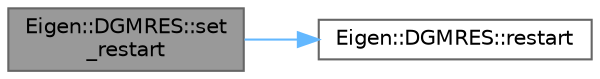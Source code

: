 digraph "Eigen::DGMRES::set_restart"
{
 // LATEX_PDF_SIZE
  bgcolor="transparent";
  edge [fontname=Helvetica,fontsize=10,labelfontname=Helvetica,labelfontsize=10];
  node [fontname=Helvetica,fontsize=10,shape=box,height=0.2,width=0.4];
  rankdir="LR";
  Node1 [id="Node000001",label="Eigen::DGMRES::set\l_restart",height=0.2,width=0.4,color="gray40", fillcolor="grey60", style="filled", fontcolor="black",tooltip=" "];
  Node1 -> Node2 [id="edge1_Node000001_Node000002",color="steelblue1",style="solid",tooltip=" "];
  Node2 [id="Node000002",label="Eigen::DGMRES::restart",height=0.2,width=0.4,color="grey40", fillcolor="white", style="filled",URL="$class_eigen_1_1_d_g_m_r_e_s.html#afba35ad9e10dba460a9658075ade4d57",tooltip=" "];
}
